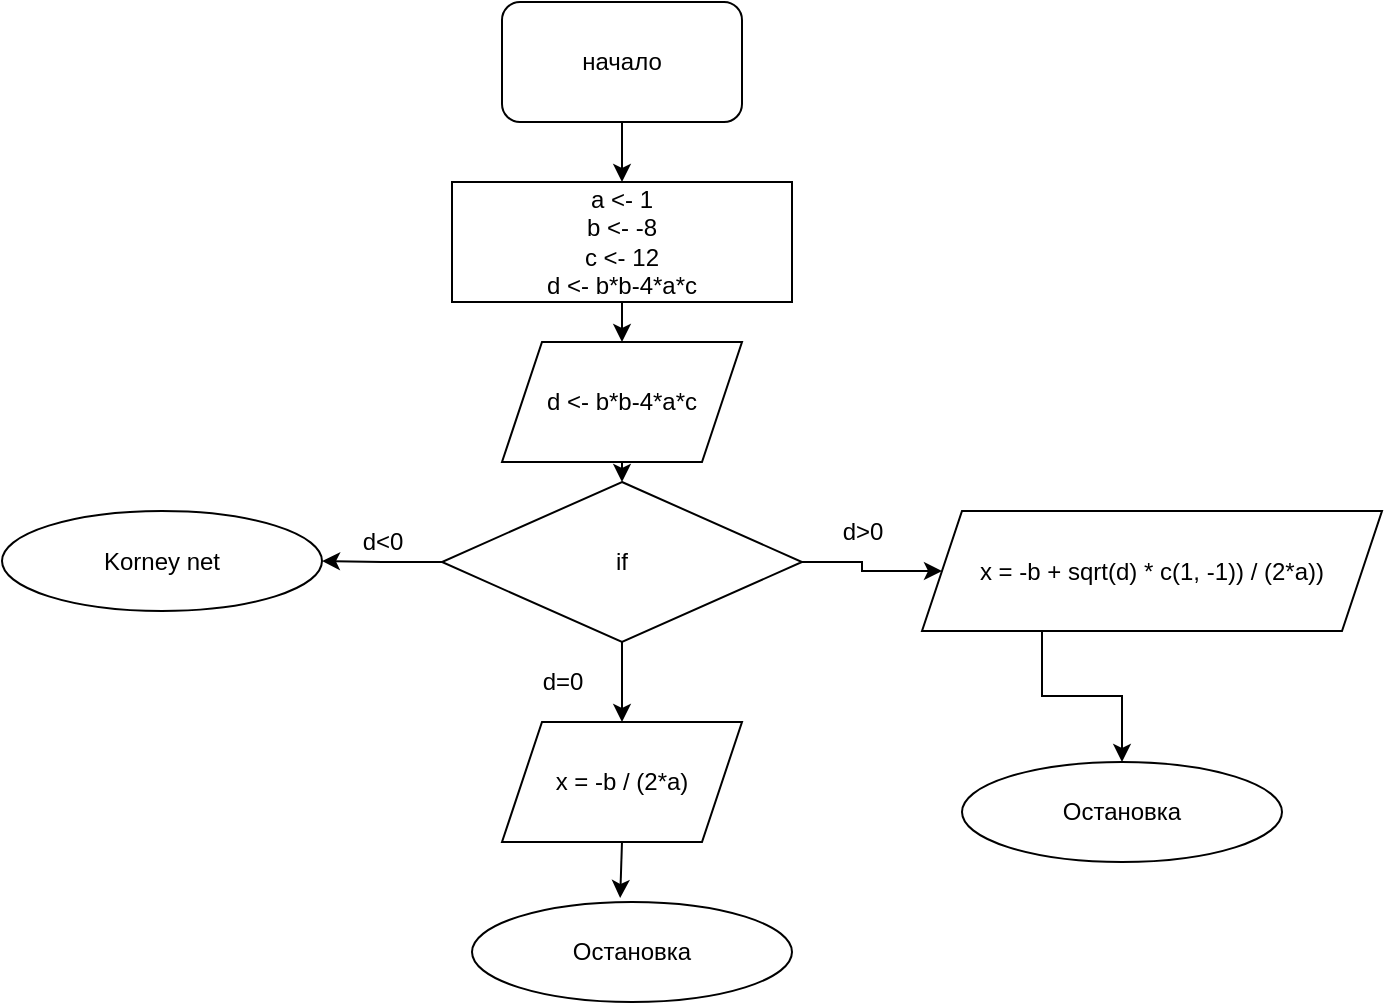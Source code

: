 <mxfile version="14.4.9" type="github">
  <diagram id="g_JCi4dy_4XTtYp1OMq6" name="Page-1">
    <mxGraphModel dx="868" dy="450" grid="1" gridSize="10" guides="1" tooltips="1" connect="1" arrows="1" fold="1" page="1" pageScale="1" pageWidth="827" pageHeight="1169" math="0" shadow="0">
      <root>
        <mxCell id="0" />
        <mxCell id="1" parent="0" />
        <mxCell id="1rMzxDTMS5Z_vIxv3XcB-10" style="edgeStyle=orthogonalEdgeStyle;rounded=0;orthogonalLoop=1;jettySize=auto;html=1;exitX=0.5;exitY=1;exitDx=0;exitDy=0;entryX=0.5;entryY=0;entryDx=0;entryDy=0;" parent="1" source="1rMzxDTMS5Z_vIxv3XcB-2" edge="1">
          <mxGeometry relative="1" as="geometry">
            <mxPoint x="420" y="410" as="targetPoint" />
          </mxGeometry>
        </mxCell>
        <mxCell id="1rMzxDTMS5Z_vIxv3XcB-2" value="начало" style="rounded=1;whiteSpace=wrap;html=1;" parent="1" vertex="1">
          <mxGeometry x="360" y="320" width="120" height="60" as="geometry" />
        </mxCell>
        <mxCell id="FIZ9l0614wzo0dsPAEwf-6" style="edgeStyle=orthogonalEdgeStyle;rounded=0;orthogonalLoop=1;jettySize=auto;html=1;exitX=1;exitY=0.5;exitDx=0;exitDy=0;entryX=0;entryY=0.5;entryDx=0;entryDy=0;" parent="1" source="1rMzxDTMS5Z_vIxv3XcB-6" target="1rMzxDTMS5Z_vIxv3XcB-19" edge="1">
          <mxGeometry relative="1" as="geometry" />
        </mxCell>
        <mxCell id="sPTSOSkfJn43xEAE0gJT-4" style="edgeStyle=orthogonalEdgeStyle;rounded=0;orthogonalLoop=1;jettySize=auto;html=1;exitX=0;exitY=0.5;exitDx=0;exitDy=0;entryX=1;entryY=0.5;entryDx=0;entryDy=0;" parent="1" source="1rMzxDTMS5Z_vIxv3XcB-6" target="sPTSOSkfJn43xEAE0gJT-3" edge="1">
          <mxGeometry relative="1" as="geometry" />
        </mxCell>
        <mxCell id="sPTSOSkfJn43xEAE0gJT-6" style="edgeStyle=orthogonalEdgeStyle;rounded=0;orthogonalLoop=1;jettySize=auto;html=1;exitX=0.5;exitY=1;exitDx=0;exitDy=0;entryX=0.5;entryY=0;entryDx=0;entryDy=0;" parent="1" source="1rMzxDTMS5Z_vIxv3XcB-6" target="sPTSOSkfJn43xEAE0gJT-2" edge="1">
          <mxGeometry relative="1" as="geometry" />
        </mxCell>
        <mxCell id="1rMzxDTMS5Z_vIxv3XcB-6" value="if" style="rhombus;whiteSpace=wrap;html=1;" parent="1" vertex="1">
          <mxGeometry x="330" y="560" width="180" height="80" as="geometry" />
        </mxCell>
        <mxCell id="1rMzxDTMS5Z_vIxv3XcB-13" value="d&amp;lt;0" style="text;html=1;align=center;verticalAlign=middle;resizable=0;points=[];autosize=1;" parent="1" vertex="1">
          <mxGeometry x="280" y="580" width="40" height="20" as="geometry" />
        </mxCell>
        <mxCell id="1rMzxDTMS5Z_vIxv3XcB-15" value="&lt;span style=&quot;color: rgba(0 , 0 , 0 , 0) ; font-family: monospace ; font-size: 0px&quot;&gt;%3CmxGraphModel%3E%3Croot%3E%3CmxCell%20id%3D%220%22%2F%3E%3CmxCell%20id%3D%221%22%20parent%3D%220%22%2F%3E%3CmxCell%20id%3D%222%22%20value%3D%22d%3D0%22%20style%3D%22text%3Bhtml%3D1%3Balign%3Dcenter%3BverticalAlign%3Dmiddle%3Bresizable%3D0%3Bpoints%3D%5B%5D%3Bautosize%3D1%3B%22%20vertex%3D%221%22%20parent%3D%221%22%3E%3CmxGeometry%20x%3D%22370%22%20y%3D%22650%22%20width%3D%2240%22%20height%3D%2220%22%20as%3D%22geometry%22%2F%3E%3C%2FmxCell%3E%3C%2Froot%3E%3C%2FmxGraphModel%3E&lt;/span&gt;" style="text;html=1;align=center;verticalAlign=middle;resizable=0;points=[];autosize=1;" parent="1" vertex="1">
          <mxGeometry x="530" y="580" width="20" height="20" as="geometry" />
        </mxCell>
        <mxCell id="sPTSOSkfJn43xEAE0gJT-1" style="edgeStyle=orthogonalEdgeStyle;rounded=0;orthogonalLoop=1;jettySize=auto;html=1;exitX=0.5;exitY=1;exitDx=0;exitDy=0;entryX=0.5;entryY=0;entryDx=0;entryDy=0;" parent="1" source="1rMzxDTMS5Z_vIxv3XcB-17" target="FIZ9l0614wzo0dsPAEwf-2" edge="1">
          <mxGeometry relative="1" as="geometry" />
        </mxCell>
        <mxCell id="1rMzxDTMS5Z_vIxv3XcB-17" value="&lt;div&gt;&lt;font face=&quot;helvetica&quot;&gt;a &amp;lt;- 1&lt;/font&gt;&lt;/div&gt;&lt;div&gt;&lt;font face=&quot;helvetica&quot;&gt;b &amp;lt;- -8&lt;/font&gt;&lt;/div&gt;&lt;div&gt;&lt;font face=&quot;helvetica&quot;&gt;c &amp;lt;- 12&lt;/font&gt;&lt;/div&gt;&lt;div&gt;&lt;font face=&quot;helvetica&quot;&gt;d &amp;lt;- b*b-4*a*c&lt;/font&gt;&lt;/div&gt;" style="rounded=0;whiteSpace=wrap;html=1;" parent="1" vertex="1">
          <mxGeometry x="335" y="410" width="170" height="60" as="geometry" />
        </mxCell>
        <mxCell id="1rMzxDTMS5Z_vIxv3XcB-23" style="edgeStyle=orthogonalEdgeStyle;rounded=0;orthogonalLoop=1;jettySize=auto;html=1;entryX=0.5;entryY=0;entryDx=0;entryDy=0;" parent="1" source="1rMzxDTMS5Z_vIxv3XcB-19" target="1rMzxDTMS5Z_vIxv3XcB-21" edge="1">
          <mxGeometry relative="1" as="geometry">
            <Array as="points">
              <mxPoint x="630" y="667" />
              <mxPoint x="670" y="667" />
            </Array>
          </mxGeometry>
        </mxCell>
        <mxCell id="1rMzxDTMS5Z_vIxv3XcB-19" value="x = -b + sqrt(d) * c(1, -1)) / (2*a))" style="shape=parallelogram;perimeter=parallelogramPerimeter;whiteSpace=wrap;html=1;fixedSize=1;" parent="1" vertex="1">
          <mxGeometry x="570" y="574.5" width="230" height="60" as="geometry" />
        </mxCell>
        <mxCell id="1rMzxDTMS5Z_vIxv3XcB-21" value="&lt;span&gt;Остановка&lt;/span&gt;" style="ellipse;whiteSpace=wrap;html=1;" parent="1" vertex="1">
          <mxGeometry x="590" y="700" width="160" height="50" as="geometry" />
        </mxCell>
        <mxCell id="sPTSOSkfJn43xEAE0gJT-5" style="edgeStyle=orthogonalEdgeStyle;rounded=0;orthogonalLoop=1;jettySize=auto;html=1;exitX=0.5;exitY=1;exitDx=0;exitDy=0;entryX=0.5;entryY=0;entryDx=0;entryDy=0;" parent="1" source="FIZ9l0614wzo0dsPAEwf-2" target="1rMzxDTMS5Z_vIxv3XcB-6" edge="1">
          <mxGeometry relative="1" as="geometry" />
        </mxCell>
        <mxCell id="FIZ9l0614wzo0dsPAEwf-2" value="&lt;div&gt;&lt;span&gt;d &amp;lt;- b*b-4*a*c&lt;/span&gt;&lt;br&gt;&lt;/div&gt;" style="shape=parallelogram;perimeter=parallelogramPerimeter;whiteSpace=wrap;html=1;fixedSize=1;" parent="1" vertex="1">
          <mxGeometry x="360" y="490" width="120" height="60" as="geometry" />
        </mxCell>
        <mxCell id="sPTSOSkfJn43xEAE0gJT-9" style="edgeStyle=orthogonalEdgeStyle;rounded=0;orthogonalLoop=1;jettySize=auto;html=1;exitX=0.5;exitY=1;exitDx=0;exitDy=0;entryX=0.463;entryY=-0.04;entryDx=0;entryDy=0;entryPerimeter=0;" parent="1" source="sPTSOSkfJn43xEAE0gJT-2" target="sPTSOSkfJn43xEAE0gJT-8" edge="1">
          <mxGeometry relative="1" as="geometry" />
        </mxCell>
        <mxCell id="sPTSOSkfJn43xEAE0gJT-2" value="x =&amp;nbsp;-b / (2*a)" style="shape=parallelogram;perimeter=parallelogramPerimeter;whiteSpace=wrap;html=1;fixedSize=1;" parent="1" vertex="1">
          <mxGeometry x="360" y="680" width="120" height="60" as="geometry" />
        </mxCell>
        <mxCell id="sPTSOSkfJn43xEAE0gJT-3" value="Korney net" style="ellipse;whiteSpace=wrap;html=1;" parent="1" vertex="1">
          <mxGeometry x="110" y="574.5" width="160" height="50" as="geometry" />
        </mxCell>
        <mxCell id="sPTSOSkfJn43xEAE0gJT-7" value="d=0" style="text;html=1;align=center;verticalAlign=middle;resizable=0;points=[];autosize=1;" parent="1" vertex="1">
          <mxGeometry x="370" y="650" width="40" height="20" as="geometry" />
        </mxCell>
        <mxCell id="sPTSOSkfJn43xEAE0gJT-8" value="&lt;span&gt;Остановка&lt;/span&gt;" style="ellipse;whiteSpace=wrap;html=1;" parent="1" vertex="1">
          <mxGeometry x="345" y="770" width="160" height="50" as="geometry" />
        </mxCell>
        <mxCell id="sPTSOSkfJn43xEAE0gJT-10" value="d&amp;gt;0" style="text;html=1;align=center;verticalAlign=middle;resizable=0;points=[];autosize=1;" parent="1" vertex="1">
          <mxGeometry x="520" y="575" width="40" height="20" as="geometry" />
        </mxCell>
      </root>
    </mxGraphModel>
  </diagram>
</mxfile>
